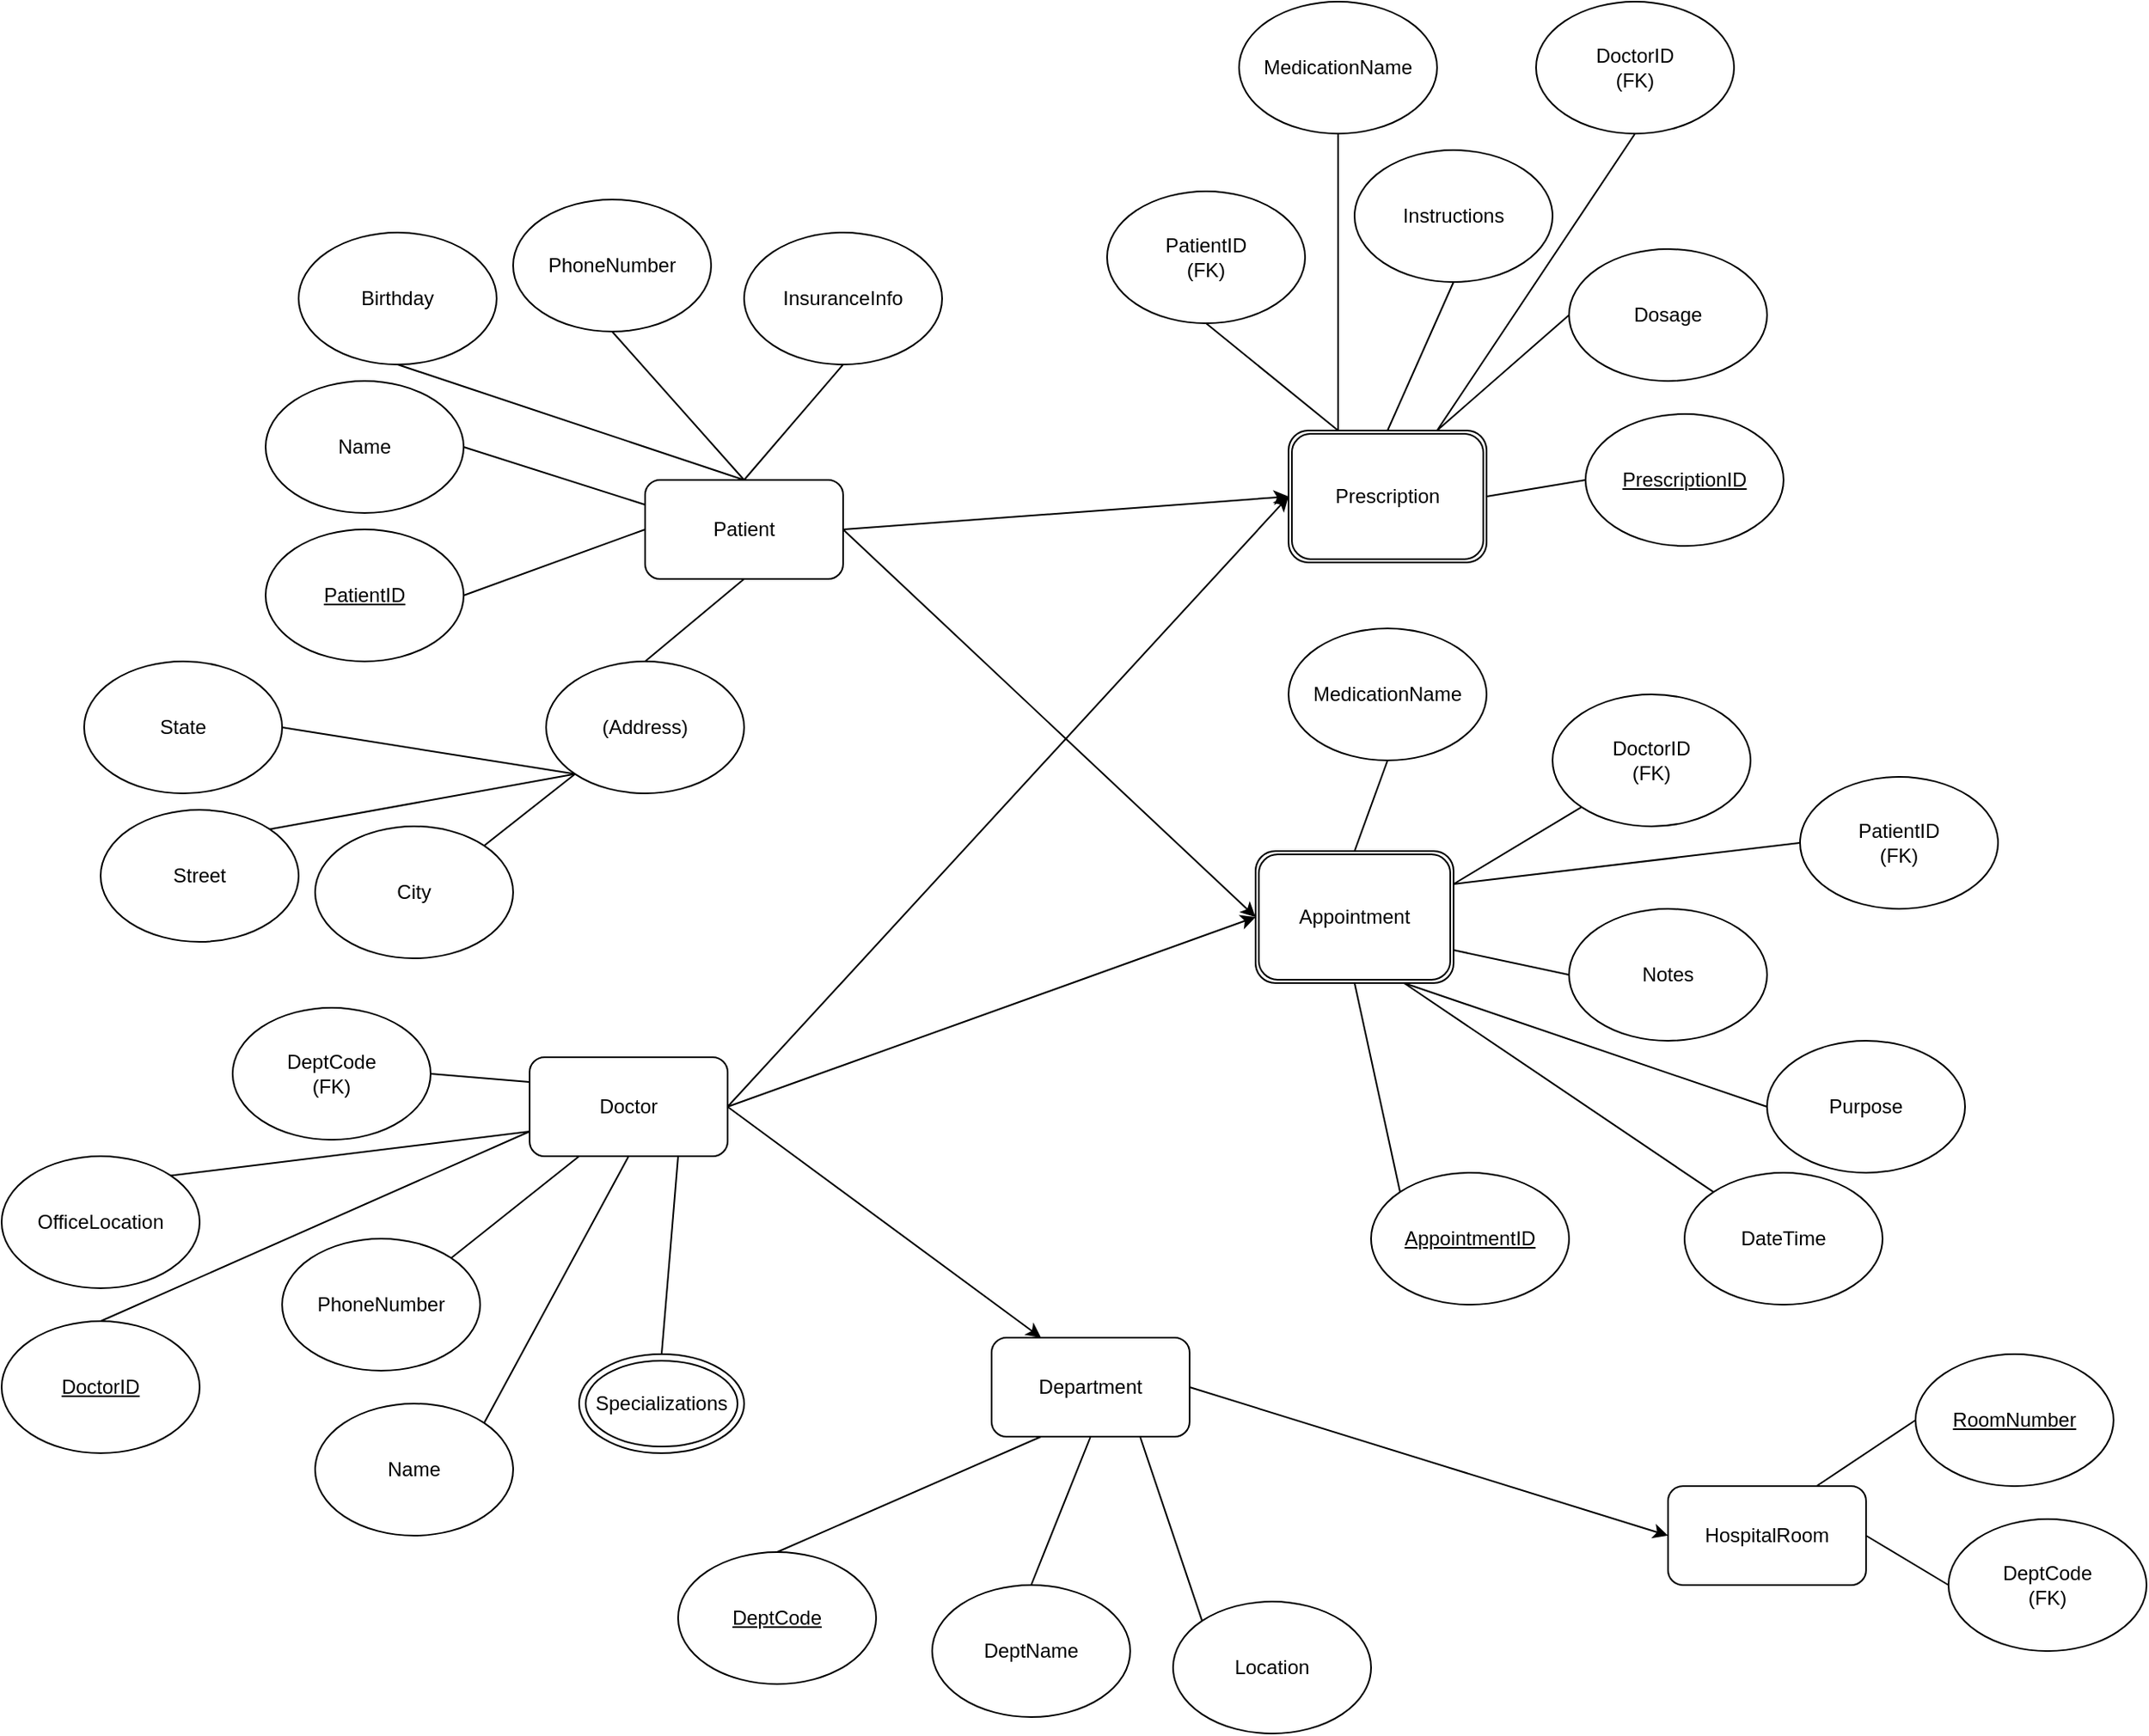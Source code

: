 <mxfile version="28.2.3">
  <diagram name="Страница — 1" id="Uhw0DaPnyfn9U6woaWyq">
    <mxGraphModel dx="3143" dy="2387" grid="1" gridSize="10" guides="1" tooltips="1" connect="1" arrows="1" fold="1" page="1" pageScale="1" pageWidth="827" pageHeight="1169" math="0" shadow="0">
      <root>
        <mxCell id="0" />
        <mxCell id="1" parent="0" />
        <mxCell id="FkMB2Euq93gkCNoVow1o-6" value="" style="endArrow=none;html=1;rounded=0;exitX=0;exitY=0.5;exitDx=0;exitDy=0;entryX=1;entryY=0.5;entryDx=0;entryDy=0;" edge="1" parent="1" source="FkMB2Euq93gkCNoVow1o-14" target="FkMB2Euq93gkCNoVow1o-3">
          <mxGeometry width="50" height="50" relative="1" as="geometry">
            <mxPoint x="270" y="-670" as="sourcePoint" />
            <mxPoint x="440" y="-740" as="targetPoint" />
          </mxGeometry>
        </mxCell>
        <mxCell id="FkMB2Euq93gkCNoVow1o-8" value="" style="group" vertex="1" connectable="0" parent="1">
          <mxGeometry x="10" y="-670" width="120" height="80" as="geometry" />
        </mxCell>
        <mxCell id="FkMB2Euq93gkCNoVow1o-3" value="" style="ellipse;whiteSpace=wrap;html=1;" vertex="1" parent="FkMB2Euq93gkCNoVow1o-8">
          <mxGeometry width="120" height="80" as="geometry" />
        </mxCell>
        <mxCell id="FkMB2Euq93gkCNoVow1o-5" value="&lt;u&gt;PatientID&lt;/u&gt;" style="text;html=1;align=center;verticalAlign=middle;whiteSpace=wrap;rounded=0;" vertex="1" parent="FkMB2Euq93gkCNoVow1o-8">
          <mxGeometry x="30" y="25" width="60" height="30" as="geometry" />
        </mxCell>
        <mxCell id="FkMB2Euq93gkCNoVow1o-12" value="" style="group" vertex="1" connectable="0" parent="1">
          <mxGeometry x="30" y="-850" width="120" height="80" as="geometry" />
        </mxCell>
        <mxCell id="FkMB2Euq93gkCNoVow1o-10" value="" style="ellipse;whiteSpace=wrap;html=1;" vertex="1" parent="FkMB2Euq93gkCNoVow1o-12">
          <mxGeometry width="120" height="80" as="geometry" />
        </mxCell>
        <mxCell id="FkMB2Euq93gkCNoVow1o-11" value="Birthday" style="text;html=1;align=center;verticalAlign=middle;whiteSpace=wrap;rounded=0;" vertex="1" parent="FkMB2Euq93gkCNoVow1o-12">
          <mxGeometry x="30" y="25" width="60" height="30" as="geometry" />
        </mxCell>
        <mxCell id="FkMB2Euq93gkCNoVow1o-13" value="" style="group" vertex="1" connectable="0" parent="1">
          <mxGeometry x="10" y="-760" width="120" height="80" as="geometry" />
        </mxCell>
        <mxCell id="FkMB2Euq93gkCNoVow1o-7" value="" style="ellipse;whiteSpace=wrap;html=1;" vertex="1" parent="FkMB2Euq93gkCNoVow1o-13">
          <mxGeometry width="120" height="80" as="geometry" />
        </mxCell>
        <mxCell id="FkMB2Euq93gkCNoVow1o-9" value="Name" style="text;html=1;align=center;verticalAlign=middle;whiteSpace=wrap;rounded=0;" vertex="1" parent="FkMB2Euq93gkCNoVow1o-13">
          <mxGeometry x="30" y="25" width="60" height="30" as="geometry" />
        </mxCell>
        <mxCell id="FkMB2Euq93gkCNoVow1o-16" value="" style="group" vertex="1" connectable="0" parent="1">
          <mxGeometry x="240" y="-700" width="120" height="60" as="geometry" />
        </mxCell>
        <mxCell id="FkMB2Euq93gkCNoVow1o-14" value="" style="rounded=1;whiteSpace=wrap;html=1;" vertex="1" parent="FkMB2Euq93gkCNoVow1o-16">
          <mxGeometry width="120" height="60" as="geometry" />
        </mxCell>
        <mxCell id="FkMB2Euq93gkCNoVow1o-15" value="Patient" style="text;html=1;align=center;verticalAlign=middle;whiteSpace=wrap;rounded=0;" vertex="1" parent="FkMB2Euq93gkCNoVow1o-16">
          <mxGeometry x="30" y="15" width="60" height="30" as="geometry" />
        </mxCell>
        <mxCell id="FkMB2Euq93gkCNoVow1o-19" value="" style="group" vertex="1" connectable="0" parent="1">
          <mxGeometry x="180" y="-590" width="120" height="80" as="geometry" />
        </mxCell>
        <mxCell id="FkMB2Euq93gkCNoVow1o-17" value="" style="ellipse;whiteSpace=wrap;html=1;" vertex="1" parent="FkMB2Euq93gkCNoVow1o-19">
          <mxGeometry width="120" height="80" as="geometry" />
        </mxCell>
        <mxCell id="FkMB2Euq93gkCNoVow1o-18" value="(Address)" style="text;html=1;align=center;verticalAlign=middle;whiteSpace=wrap;rounded=0;" vertex="1" parent="FkMB2Euq93gkCNoVow1o-19">
          <mxGeometry x="30" y="25" width="60" height="30" as="geometry" />
        </mxCell>
        <mxCell id="FkMB2Euq93gkCNoVow1o-20" value="" style="endArrow=none;html=1;rounded=0;exitX=0.5;exitY=0;exitDx=0;exitDy=0;entryX=0.5;entryY=1;entryDx=0;entryDy=0;" edge="1" parent="1" source="FkMB2Euq93gkCNoVow1o-17" target="FkMB2Euq93gkCNoVow1o-14">
          <mxGeometry width="50" height="50" relative="1" as="geometry">
            <mxPoint x="390" y="-590" as="sourcePoint" />
            <mxPoint x="440" y="-640" as="targetPoint" />
          </mxGeometry>
        </mxCell>
        <mxCell id="FkMB2Euq93gkCNoVow1o-21" value="" style="endArrow=none;html=1;rounded=0;exitX=1;exitY=0.5;exitDx=0;exitDy=0;entryX=0;entryY=0.25;entryDx=0;entryDy=0;" edge="1" parent="1" source="FkMB2Euq93gkCNoVow1o-7" target="FkMB2Euq93gkCNoVow1o-14">
          <mxGeometry width="50" height="50" relative="1" as="geometry">
            <mxPoint x="390" y="-590" as="sourcePoint" />
            <mxPoint x="440" y="-640" as="targetPoint" />
          </mxGeometry>
        </mxCell>
        <mxCell id="FkMB2Euq93gkCNoVow1o-22" value="" style="endArrow=none;html=1;rounded=0;exitX=0.5;exitY=1;exitDx=0;exitDy=0;entryX=0.5;entryY=0;entryDx=0;entryDy=0;" edge="1" parent="1" source="FkMB2Euq93gkCNoVow1o-10" target="FkMB2Euq93gkCNoVow1o-14">
          <mxGeometry width="50" height="50" relative="1" as="geometry">
            <mxPoint x="390" y="-590" as="sourcePoint" />
            <mxPoint x="440" y="-640" as="targetPoint" />
          </mxGeometry>
        </mxCell>
        <mxCell id="FkMB2Euq93gkCNoVow1o-29" value="" style="group" vertex="1" connectable="0" parent="1">
          <mxGeometry x="-100" y="-590" width="120" height="80" as="geometry" />
        </mxCell>
        <mxCell id="FkMB2Euq93gkCNoVow1o-23" value="" style="ellipse;whiteSpace=wrap;html=1;" vertex="1" parent="FkMB2Euq93gkCNoVow1o-29">
          <mxGeometry width="120" height="80" as="geometry" />
        </mxCell>
        <mxCell id="FkMB2Euq93gkCNoVow1o-26" value="State" style="text;html=1;align=center;verticalAlign=middle;whiteSpace=wrap;rounded=0;" vertex="1" parent="FkMB2Euq93gkCNoVow1o-29">
          <mxGeometry x="30" y="25" width="60" height="30" as="geometry" />
        </mxCell>
        <mxCell id="FkMB2Euq93gkCNoVow1o-30" value="" style="group" vertex="1" connectable="0" parent="1">
          <mxGeometry x="-90" y="-500" width="120" height="80" as="geometry" />
        </mxCell>
        <mxCell id="FkMB2Euq93gkCNoVow1o-24" value="" style="ellipse;whiteSpace=wrap;html=1;" vertex="1" parent="FkMB2Euq93gkCNoVow1o-30">
          <mxGeometry width="120" height="80" as="geometry" />
        </mxCell>
        <mxCell id="FkMB2Euq93gkCNoVow1o-27" value="Street" style="text;html=1;align=center;verticalAlign=middle;whiteSpace=wrap;rounded=0;" vertex="1" parent="FkMB2Euq93gkCNoVow1o-30">
          <mxGeometry x="30" y="25" width="60" height="30" as="geometry" />
        </mxCell>
        <mxCell id="FkMB2Euq93gkCNoVow1o-31" value="" style="group" vertex="1" connectable="0" parent="1">
          <mxGeometry x="40" y="-490" width="120" height="80" as="geometry" />
        </mxCell>
        <mxCell id="FkMB2Euq93gkCNoVow1o-25" value="" style="ellipse;whiteSpace=wrap;html=1;" vertex="1" parent="FkMB2Euq93gkCNoVow1o-31">
          <mxGeometry width="120" height="80" as="geometry" />
        </mxCell>
        <mxCell id="FkMB2Euq93gkCNoVow1o-28" value="City" style="text;html=1;align=center;verticalAlign=middle;whiteSpace=wrap;rounded=0;" vertex="1" parent="FkMB2Euq93gkCNoVow1o-31">
          <mxGeometry x="30" y="25" width="60" height="30" as="geometry" />
        </mxCell>
        <mxCell id="FkMB2Euq93gkCNoVow1o-34" value="" style="endArrow=none;html=1;rounded=0;exitX=1;exitY=0.5;exitDx=0;exitDy=0;entryX=0;entryY=1;entryDx=0;entryDy=0;" edge="1" parent="1" source="FkMB2Euq93gkCNoVow1o-23" target="FkMB2Euq93gkCNoVow1o-17">
          <mxGeometry width="50" height="50" relative="1" as="geometry">
            <mxPoint x="390" y="-590" as="sourcePoint" />
            <mxPoint x="440" y="-640" as="targetPoint" />
          </mxGeometry>
        </mxCell>
        <mxCell id="FkMB2Euq93gkCNoVow1o-35" value="" style="endArrow=none;html=1;rounded=0;exitX=1;exitY=0;exitDx=0;exitDy=0;entryX=0;entryY=1;entryDx=0;entryDy=0;" edge="1" parent="1" source="FkMB2Euq93gkCNoVow1o-24" target="FkMB2Euq93gkCNoVow1o-17">
          <mxGeometry width="50" height="50" relative="1" as="geometry">
            <mxPoint x="390" y="-590" as="sourcePoint" />
            <mxPoint x="440" y="-640" as="targetPoint" />
          </mxGeometry>
        </mxCell>
        <mxCell id="FkMB2Euq93gkCNoVow1o-36" value="" style="endArrow=none;html=1;rounded=0;exitX=1;exitY=0;exitDx=0;exitDy=0;entryX=0;entryY=1;entryDx=0;entryDy=0;" edge="1" parent="1" source="FkMB2Euq93gkCNoVow1o-25" target="FkMB2Euq93gkCNoVow1o-17">
          <mxGeometry width="50" height="50" relative="1" as="geometry">
            <mxPoint x="390" y="-590" as="sourcePoint" />
            <mxPoint x="440" y="-640" as="targetPoint" />
          </mxGeometry>
        </mxCell>
        <mxCell id="FkMB2Euq93gkCNoVow1o-39" value="" style="group" vertex="1" connectable="0" parent="1">
          <mxGeometry x="160" y="-870" width="120" height="80" as="geometry" />
        </mxCell>
        <mxCell id="FkMB2Euq93gkCNoVow1o-37" value="" style="ellipse;whiteSpace=wrap;html=1;" vertex="1" parent="FkMB2Euq93gkCNoVow1o-39">
          <mxGeometry width="120" height="80" as="geometry" />
        </mxCell>
        <mxCell id="FkMB2Euq93gkCNoVow1o-38" value="PhoneNumber" style="text;html=1;align=center;verticalAlign=middle;whiteSpace=wrap;rounded=0;" vertex="1" parent="FkMB2Euq93gkCNoVow1o-39">
          <mxGeometry x="30" y="25" width="60" height="30" as="geometry" />
        </mxCell>
        <mxCell id="FkMB2Euq93gkCNoVow1o-40" value="" style="endArrow=none;html=1;rounded=0;exitX=0.5;exitY=1;exitDx=0;exitDy=0;entryX=0.5;entryY=0;entryDx=0;entryDy=0;" edge="1" parent="1" source="FkMB2Euq93gkCNoVow1o-37" target="FkMB2Euq93gkCNoVow1o-14">
          <mxGeometry width="50" height="50" relative="1" as="geometry">
            <mxPoint x="390" y="-790" as="sourcePoint" />
            <mxPoint x="440" y="-840" as="targetPoint" />
          </mxGeometry>
        </mxCell>
        <mxCell id="FkMB2Euq93gkCNoVow1o-41" value="" style="ellipse;whiteSpace=wrap;html=1;" vertex="1" parent="1">
          <mxGeometry x="300" y="-850" width="120" height="80" as="geometry" />
        </mxCell>
        <mxCell id="FkMB2Euq93gkCNoVow1o-42" value="InsuranceInfo" style="text;html=1;align=center;verticalAlign=middle;whiteSpace=wrap;rounded=0;" vertex="1" parent="1">
          <mxGeometry x="330" y="-825" width="60" height="30" as="geometry" />
        </mxCell>
        <mxCell id="FkMB2Euq93gkCNoVow1o-43" value="" style="endArrow=none;html=1;rounded=0;exitX=0.5;exitY=1;exitDx=0;exitDy=0;entryX=0.5;entryY=0;entryDx=0;entryDy=0;" edge="1" parent="1" source="FkMB2Euq93gkCNoVow1o-41" target="FkMB2Euq93gkCNoVow1o-14">
          <mxGeometry width="50" height="50" relative="1" as="geometry">
            <mxPoint x="390" y="-690" as="sourcePoint" />
            <mxPoint x="440" y="-740" as="targetPoint" />
          </mxGeometry>
        </mxCell>
        <mxCell id="FkMB2Euq93gkCNoVow1o-45" value="" style="group;direction=west;flipV=1;flipH=0;" vertex="1" connectable="0" parent="1">
          <mxGeometry x="810" y="-740" width="120" height="80" as="geometry" />
        </mxCell>
        <mxCell id="FkMB2Euq93gkCNoVow1o-46" value="" style="ellipse;whiteSpace=wrap;html=1;direction=east;" vertex="1" parent="FkMB2Euq93gkCNoVow1o-45">
          <mxGeometry width="120" height="80" as="geometry" />
        </mxCell>
        <mxCell id="FkMB2Euq93gkCNoVow1o-47" value="&lt;u&gt;PrescriptionID&lt;/u&gt;" style="text;html=1;align=center;verticalAlign=middle;whiteSpace=wrap;rounded=0;direction=west;" vertex="1" parent="FkMB2Euq93gkCNoVow1o-45">
          <mxGeometry x="30" y="25" width="60" height="30" as="geometry" />
        </mxCell>
        <mxCell id="FkMB2Euq93gkCNoVow1o-48" value="" style="group;direction=west;flipV=1;flipH=0;" vertex="1" connectable="0" parent="1">
          <mxGeometry x="800" y="-840" width="120" height="80" as="geometry" />
        </mxCell>
        <mxCell id="FkMB2Euq93gkCNoVow1o-49" value="" style="ellipse;whiteSpace=wrap;html=1;direction=east;" vertex="1" parent="FkMB2Euq93gkCNoVow1o-48">
          <mxGeometry width="120" height="80" as="geometry" />
        </mxCell>
        <mxCell id="FkMB2Euq93gkCNoVow1o-50" value="Dosage" style="text;html=1;align=center;verticalAlign=middle;whiteSpace=wrap;rounded=0;direction=west;" vertex="1" parent="FkMB2Euq93gkCNoVow1o-48">
          <mxGeometry x="30" y="25" width="60" height="30" as="geometry" />
        </mxCell>
        <mxCell id="FkMB2Euq93gkCNoVow1o-51" value="" style="group;direction=west;flipV=1;flipH=0;" vertex="1" connectable="0" parent="1">
          <mxGeometry x="600" y="-990" width="120" height="80" as="geometry" />
        </mxCell>
        <mxCell id="FkMB2Euq93gkCNoVow1o-52" value="" style="ellipse;whiteSpace=wrap;html=1;direction=east;" vertex="1" parent="FkMB2Euq93gkCNoVow1o-51">
          <mxGeometry width="120" height="80" as="geometry" />
        </mxCell>
        <mxCell id="FkMB2Euq93gkCNoVow1o-53" value="MedicationName" style="text;html=1;align=center;verticalAlign=middle;whiteSpace=wrap;rounded=0;direction=west;" vertex="1" parent="FkMB2Euq93gkCNoVow1o-51">
          <mxGeometry x="30" y="25" width="60" height="30" as="geometry" />
        </mxCell>
        <mxCell id="FkMB2Euq93gkCNoVow1o-75" value="" style="group;direction=west;flipV=1;flipH=0;" vertex="1" connectable="0" parent="1">
          <mxGeometry x="670" y="-900" width="120" height="80" as="geometry" />
        </mxCell>
        <mxCell id="FkMB2Euq93gkCNoVow1o-76" value="" style="ellipse;whiteSpace=wrap;html=1;direction=east;" vertex="1" parent="FkMB2Euq93gkCNoVow1o-75">
          <mxGeometry width="120" height="80" as="geometry" />
        </mxCell>
        <mxCell id="FkMB2Euq93gkCNoVow1o-77" value="Instructions" style="text;html=1;align=center;verticalAlign=middle;whiteSpace=wrap;rounded=0;direction=west;" vertex="1" parent="FkMB2Euq93gkCNoVow1o-75">
          <mxGeometry x="30" y="25" width="60" height="30" as="geometry" />
        </mxCell>
        <mxCell id="FkMB2Euq93gkCNoVow1o-84" value="" style="group" vertex="1" connectable="0" parent="1">
          <mxGeometry x="780" y="-990" width="120" height="80" as="geometry" />
        </mxCell>
        <mxCell id="FkMB2Euq93gkCNoVow1o-82" value="" style="ellipse;whiteSpace=wrap;html=1;" vertex="1" parent="FkMB2Euq93gkCNoVow1o-84">
          <mxGeometry width="120" height="80" as="geometry" />
        </mxCell>
        <mxCell id="FkMB2Euq93gkCNoVow1o-83" value="DoctorID (FK&lt;span style=&quot;background-color: transparent; color: light-dark(rgb(0, 0, 0), rgb(255, 255, 255));&quot;&gt;)&lt;/span&gt;" style="text;html=1;align=center;verticalAlign=middle;whiteSpace=wrap;rounded=0;" vertex="1" parent="FkMB2Euq93gkCNoVow1o-84">
          <mxGeometry x="30" y="25" width="60" height="30" as="geometry" />
        </mxCell>
        <mxCell id="FkMB2Euq93gkCNoVow1o-86" value="" style="group" vertex="1" connectable="0" parent="1">
          <mxGeometry x="520" y="-875" width="120" height="80" as="geometry" />
        </mxCell>
        <mxCell id="FkMB2Euq93gkCNoVow1o-79" value="" style="ellipse;whiteSpace=wrap;html=1;direction=east;flipV=1;flipH=0;" vertex="1" parent="FkMB2Euq93gkCNoVow1o-86">
          <mxGeometry width="120" height="80" as="geometry" />
        </mxCell>
        <mxCell id="FkMB2Euq93gkCNoVow1o-80" value="PatientID (FK)" style="text;html=1;align=center;verticalAlign=middle;whiteSpace=wrap;rounded=0;direction=west;flipV=1;flipH=0;" vertex="1" parent="FkMB2Euq93gkCNoVow1o-86">
          <mxGeometry x="30" y="25" width="60" height="30" as="geometry" />
        </mxCell>
        <mxCell id="FkMB2Euq93gkCNoVow1o-88" value="" style="endArrow=classic;html=1;rounded=0;exitX=1;exitY=0.5;exitDx=0;exitDy=0;entryX=0;entryY=0.5;entryDx=0;entryDy=0;" edge="1" parent="1" source="FkMB2Euq93gkCNoVow1o-14" target="FkMB2Euq93gkCNoVow1o-176">
          <mxGeometry width="50" height="50" relative="1" as="geometry">
            <mxPoint x="370" y="-430" as="sourcePoint" />
            <mxPoint x="630" y="-700" as="targetPoint" />
          </mxGeometry>
        </mxCell>
        <mxCell id="FkMB2Euq93gkCNoVow1o-91" value="" style="endArrow=none;html=1;rounded=0;entryX=0.25;entryY=0;entryDx=0;entryDy=0;exitX=0.5;exitY=1;exitDx=0;exitDy=0;" edge="1" parent="1" source="FkMB2Euq93gkCNoVow1o-79" target="FkMB2Euq93gkCNoVow1o-176">
          <mxGeometry width="50" height="50" relative="1" as="geometry">
            <mxPoint x="370" y="-690" as="sourcePoint" />
            <mxPoint x="630" y="-730" as="targetPoint" />
          </mxGeometry>
        </mxCell>
        <mxCell id="FkMB2Euq93gkCNoVow1o-92" value="" style="endArrow=none;html=1;rounded=0;entryX=0.5;entryY=1;entryDx=0;entryDy=0;exitX=0.5;exitY=0;exitDx=0;exitDy=0;" edge="1" parent="1" source="FkMB2Euq93gkCNoVow1o-176" target="FkMB2Euq93gkCNoVow1o-76">
          <mxGeometry width="50" height="50" relative="1" as="geometry">
            <mxPoint x="690" y="-730" as="sourcePoint" />
            <mxPoint x="420" y="-740" as="targetPoint" />
          </mxGeometry>
        </mxCell>
        <mxCell id="FkMB2Euq93gkCNoVow1o-93" value="" style="endArrow=none;html=1;rounded=0;entryX=0.5;entryY=1;entryDx=0;entryDy=0;exitX=0.25;exitY=0;exitDx=0;exitDy=0;" edge="1" parent="1" source="FkMB2Euq93gkCNoVow1o-176" target="FkMB2Euq93gkCNoVow1o-52">
          <mxGeometry width="50" height="50" relative="1" as="geometry">
            <mxPoint x="660" y="-730" as="sourcePoint" />
            <mxPoint x="420" y="-740" as="targetPoint" />
          </mxGeometry>
        </mxCell>
        <mxCell id="FkMB2Euq93gkCNoVow1o-94" value="" style="endArrow=none;html=1;rounded=0;entryX=0.5;entryY=1;entryDx=0;entryDy=0;exitX=0.75;exitY=0;exitDx=0;exitDy=0;" edge="1" parent="1" source="FkMB2Euq93gkCNoVow1o-176" target="FkMB2Euq93gkCNoVow1o-82">
          <mxGeometry width="50" height="50" relative="1" as="geometry">
            <mxPoint x="720" y="-730" as="sourcePoint" />
            <mxPoint x="420" y="-740" as="targetPoint" />
          </mxGeometry>
        </mxCell>
        <mxCell id="FkMB2Euq93gkCNoVow1o-95" value="" style="endArrow=none;html=1;rounded=0;entryX=0;entryY=0.5;entryDx=0;entryDy=0;exitX=0.75;exitY=0;exitDx=0;exitDy=0;" edge="1" parent="1" source="FkMB2Euq93gkCNoVow1o-176" target="FkMB2Euq93gkCNoVow1o-49">
          <mxGeometry width="50" height="50" relative="1" as="geometry">
            <mxPoint x="720" y="-730" as="sourcePoint" />
            <mxPoint x="420" y="-740" as="targetPoint" />
          </mxGeometry>
        </mxCell>
        <mxCell id="FkMB2Euq93gkCNoVow1o-96" value="" style="endArrow=none;html=1;rounded=0;entryX=0;entryY=0.5;entryDx=0;entryDy=0;exitX=1;exitY=0.5;exitDx=0;exitDy=0;" edge="1" parent="1" source="FkMB2Euq93gkCNoVow1o-176" target="FkMB2Euq93gkCNoVow1o-46">
          <mxGeometry width="50" height="50" relative="1" as="geometry">
            <mxPoint x="750" y="-700" as="sourcePoint" />
            <mxPoint x="420" y="-740" as="targetPoint" />
          </mxGeometry>
        </mxCell>
        <mxCell id="FkMB2Euq93gkCNoVow1o-136" value="" style="group" vertex="1" connectable="0" parent="1">
          <mxGeometry x="-150" y="-190" width="120" height="80" as="geometry" />
        </mxCell>
        <mxCell id="FkMB2Euq93gkCNoVow1o-137" value="" style="ellipse;whiteSpace=wrap;html=1;" vertex="1" parent="FkMB2Euq93gkCNoVow1o-136">
          <mxGeometry width="120" height="80" as="geometry" />
        </mxCell>
        <mxCell id="FkMB2Euq93gkCNoVow1o-138" value="&lt;u&gt;DoctorID&lt;/u&gt;" style="text;html=1;align=center;verticalAlign=middle;whiteSpace=wrap;rounded=0;" vertex="1" parent="FkMB2Euq93gkCNoVow1o-136">
          <mxGeometry x="30" y="25" width="60" height="30" as="geometry" />
        </mxCell>
        <mxCell id="FkMB2Euq93gkCNoVow1o-139" value="" style="group" vertex="1" connectable="0" parent="1">
          <mxGeometry x="20" y="-240" width="120" height="80" as="geometry" />
        </mxCell>
        <mxCell id="FkMB2Euq93gkCNoVow1o-140" value="" style="ellipse;whiteSpace=wrap;html=1;" vertex="1" parent="FkMB2Euq93gkCNoVow1o-139">
          <mxGeometry width="120" height="80" as="geometry" />
        </mxCell>
        <mxCell id="FkMB2Euq93gkCNoVow1o-141" value="PhoneNumber" style="text;html=1;align=center;verticalAlign=middle;whiteSpace=wrap;rounded=0;" vertex="1" parent="FkMB2Euq93gkCNoVow1o-139">
          <mxGeometry x="30" y="25" width="60" height="30" as="geometry" />
        </mxCell>
        <mxCell id="FkMB2Euq93gkCNoVow1o-142" value="" style="group" vertex="1" connectable="0" parent="1">
          <mxGeometry x="40" y="-140" width="120" height="80" as="geometry" />
        </mxCell>
        <mxCell id="FkMB2Euq93gkCNoVow1o-143" value="" style="ellipse;whiteSpace=wrap;html=1;" vertex="1" parent="FkMB2Euq93gkCNoVow1o-142">
          <mxGeometry width="120" height="80" as="geometry" />
        </mxCell>
        <mxCell id="FkMB2Euq93gkCNoVow1o-144" value="Name" style="text;html=1;align=center;verticalAlign=middle;whiteSpace=wrap;rounded=0;" vertex="1" parent="FkMB2Euq93gkCNoVow1o-142">
          <mxGeometry x="30" y="25" width="60" height="30" as="geometry" />
        </mxCell>
        <mxCell id="FkMB2Euq93gkCNoVow1o-145" value="" style="group" vertex="1" connectable="0" parent="1">
          <mxGeometry x="170" y="-350" width="120" height="60" as="geometry" />
        </mxCell>
        <mxCell id="FkMB2Euq93gkCNoVow1o-146" value="" style="rounded=1;whiteSpace=wrap;html=1;" vertex="1" parent="FkMB2Euq93gkCNoVow1o-145">
          <mxGeometry width="120" height="60" as="geometry" />
        </mxCell>
        <mxCell id="FkMB2Euq93gkCNoVow1o-147" value="Doctor" style="text;html=1;align=center;verticalAlign=middle;whiteSpace=wrap;rounded=0;" vertex="1" parent="FkMB2Euq93gkCNoVow1o-145">
          <mxGeometry x="30" y="15" width="60" height="30" as="geometry" />
        </mxCell>
        <mxCell id="FkMB2Euq93gkCNoVow1o-166" value="" style="group" vertex="1" connectable="0" parent="1">
          <mxGeometry x="-150" y="-290" width="120" height="80" as="geometry" />
        </mxCell>
        <mxCell id="FkMB2Euq93gkCNoVow1o-167" value="" style="ellipse;whiteSpace=wrap;html=1;" vertex="1" parent="FkMB2Euq93gkCNoVow1o-166">
          <mxGeometry width="120" height="80" as="geometry" />
        </mxCell>
        <mxCell id="FkMB2Euq93gkCNoVow1o-168" value="OfficeLocation" style="text;html=1;align=center;verticalAlign=middle;whiteSpace=wrap;rounded=0;" vertex="1" parent="FkMB2Euq93gkCNoVow1o-166">
          <mxGeometry x="30" y="25" width="60" height="30" as="geometry" />
        </mxCell>
        <mxCell id="FkMB2Euq93gkCNoVow1o-182" value="" style="group" vertex="1" connectable="0" parent="1">
          <mxGeometry x="200" y="-170" width="100" height="60" as="geometry" />
        </mxCell>
        <mxCell id="FkMB2Euq93gkCNoVow1o-180" value="" style="ellipse;shape=doubleEllipse;whiteSpace=wrap;html=1;" vertex="1" parent="FkMB2Euq93gkCNoVow1o-182">
          <mxGeometry width="100" height="60" as="geometry" />
        </mxCell>
        <mxCell id="FkMB2Euq93gkCNoVow1o-181" value="Specializations" style="text;html=1;align=center;verticalAlign=middle;whiteSpace=wrap;rounded=0;" vertex="1" parent="FkMB2Euq93gkCNoVow1o-182">
          <mxGeometry x="20" y="15" width="60" height="30" as="geometry" />
        </mxCell>
        <mxCell id="FkMB2Euq93gkCNoVow1o-183" value="" style="group" vertex="1" connectable="0" parent="1">
          <mxGeometry x="-10" y="-380" width="120" height="80" as="geometry" />
        </mxCell>
        <mxCell id="FkMB2Euq93gkCNoVow1o-170" value="" style="ellipse;whiteSpace=wrap;html=1;" vertex="1" parent="FkMB2Euq93gkCNoVow1o-183">
          <mxGeometry width="120" height="80" as="geometry" />
        </mxCell>
        <mxCell id="FkMB2Euq93gkCNoVow1o-179" value="DeptCode (FK)" style="text;html=1;align=center;verticalAlign=middle;whiteSpace=wrap;rounded=0;" vertex="1" parent="FkMB2Euq93gkCNoVow1o-183">
          <mxGeometry x="30" y="25" width="60" height="30" as="geometry" />
        </mxCell>
        <mxCell id="FkMB2Euq93gkCNoVow1o-185" value="" style="endArrow=none;html=1;rounded=0;exitX=0.75;exitY=1;exitDx=0;exitDy=0;entryX=0.5;entryY=0;entryDx=0;entryDy=0;" edge="1" parent="1" source="FkMB2Euq93gkCNoVow1o-146" target="FkMB2Euq93gkCNoVow1o-180">
          <mxGeometry width="50" height="50" relative="1" as="geometry">
            <mxPoint x="510" y="-320" as="sourcePoint" />
            <mxPoint x="560" y="-370" as="targetPoint" />
          </mxGeometry>
        </mxCell>
        <mxCell id="FkMB2Euq93gkCNoVow1o-186" value="" style="endArrow=none;html=1;rounded=0;exitX=0.5;exitY=1;exitDx=0;exitDy=0;entryX=1;entryY=0;entryDx=0;entryDy=0;" edge="1" parent="1" source="FkMB2Euq93gkCNoVow1o-146" target="FkMB2Euq93gkCNoVow1o-143">
          <mxGeometry width="50" height="50" relative="1" as="geometry">
            <mxPoint x="510" y="-320" as="sourcePoint" />
            <mxPoint x="560" y="-370" as="targetPoint" />
          </mxGeometry>
        </mxCell>
        <mxCell id="FkMB2Euq93gkCNoVow1o-187" value="" style="endArrow=none;html=1;rounded=0;exitX=0.25;exitY=1;exitDx=0;exitDy=0;entryX=1;entryY=0;entryDx=0;entryDy=0;" edge="1" parent="1" source="FkMB2Euq93gkCNoVow1o-146" target="FkMB2Euq93gkCNoVow1o-140">
          <mxGeometry width="50" height="50" relative="1" as="geometry">
            <mxPoint x="510" y="-320" as="sourcePoint" />
            <mxPoint x="560" y="-370" as="targetPoint" />
          </mxGeometry>
        </mxCell>
        <mxCell id="FkMB2Euq93gkCNoVow1o-188" value="" style="endArrow=none;html=1;rounded=0;exitX=1;exitY=0.5;exitDx=0;exitDy=0;entryX=0;entryY=0.25;entryDx=0;entryDy=0;" edge="1" parent="1" source="FkMB2Euq93gkCNoVow1o-170" target="FkMB2Euq93gkCNoVow1o-146">
          <mxGeometry width="50" height="50" relative="1" as="geometry">
            <mxPoint x="510" y="-320" as="sourcePoint" />
            <mxPoint x="560" y="-370" as="targetPoint" />
          </mxGeometry>
        </mxCell>
        <mxCell id="FkMB2Euq93gkCNoVow1o-189" value="" style="endArrow=none;html=1;rounded=0;exitX=1;exitY=0;exitDx=0;exitDy=0;entryX=0;entryY=0.75;entryDx=0;entryDy=0;" edge="1" parent="1" source="FkMB2Euq93gkCNoVow1o-167" target="FkMB2Euq93gkCNoVow1o-146">
          <mxGeometry width="50" height="50" relative="1" as="geometry">
            <mxPoint x="510" y="-320" as="sourcePoint" />
            <mxPoint x="560" y="-370" as="targetPoint" />
          </mxGeometry>
        </mxCell>
        <mxCell id="FkMB2Euq93gkCNoVow1o-190" value="" style="endArrow=none;html=1;rounded=0;exitX=0.5;exitY=0;exitDx=0;exitDy=0;entryX=0;entryY=0.75;entryDx=0;entryDy=0;" edge="1" parent="1" source="FkMB2Euq93gkCNoVow1o-137" target="FkMB2Euq93gkCNoVow1o-146">
          <mxGeometry width="50" height="50" relative="1" as="geometry">
            <mxPoint x="510" y="-320" as="sourcePoint" />
            <mxPoint x="560" y="-370" as="targetPoint" />
          </mxGeometry>
        </mxCell>
        <mxCell id="FkMB2Euq93gkCNoVow1o-193" value="" style="group;direction=west;flipV=1;flipH=0;" vertex="1" connectable="0" parent="1">
          <mxGeometry x="680" y="-280" width="120" height="80" as="geometry" />
        </mxCell>
        <mxCell id="FkMB2Euq93gkCNoVow1o-194" value="" style="ellipse;whiteSpace=wrap;html=1;direction=east;" vertex="1" parent="FkMB2Euq93gkCNoVow1o-193">
          <mxGeometry width="120" height="80" as="geometry" />
        </mxCell>
        <mxCell id="FkMB2Euq93gkCNoVow1o-195" value="&lt;u&gt;AppointmentID&lt;/u&gt;" style="text;html=1;align=center;verticalAlign=middle;whiteSpace=wrap;rounded=0;direction=west;" vertex="1" parent="FkMB2Euq93gkCNoVow1o-193">
          <mxGeometry x="30" y="25" width="60" height="30" as="geometry" />
        </mxCell>
        <mxCell id="FkMB2Euq93gkCNoVow1o-196" value="" style="group;direction=west;flipV=1;flipH=0;" vertex="1" connectable="0" parent="1">
          <mxGeometry x="870" y="-280" width="120" height="80" as="geometry" />
        </mxCell>
        <mxCell id="FkMB2Euq93gkCNoVow1o-197" value="" style="ellipse;whiteSpace=wrap;html=1;direction=east;" vertex="1" parent="FkMB2Euq93gkCNoVow1o-196">
          <mxGeometry width="120" height="80" as="geometry" />
        </mxCell>
        <mxCell id="FkMB2Euq93gkCNoVow1o-198" value="DateTime" style="text;html=1;align=center;verticalAlign=middle;whiteSpace=wrap;rounded=0;direction=west;" vertex="1" parent="FkMB2Euq93gkCNoVow1o-196">
          <mxGeometry x="30" y="25" width="60" height="30" as="geometry" />
        </mxCell>
        <mxCell id="FkMB2Euq93gkCNoVow1o-199" value="" style="group;direction=west;flipV=1;flipH=0;" vertex="1" connectable="0" parent="1">
          <mxGeometry x="630" y="-610" width="120" height="80" as="geometry" />
        </mxCell>
        <mxCell id="FkMB2Euq93gkCNoVow1o-200" value="" style="ellipse;whiteSpace=wrap;html=1;direction=east;" vertex="1" parent="FkMB2Euq93gkCNoVow1o-199">
          <mxGeometry width="120" height="80" as="geometry" />
        </mxCell>
        <mxCell id="FkMB2Euq93gkCNoVow1o-201" value="MedicationName" style="text;html=1;align=center;verticalAlign=middle;whiteSpace=wrap;rounded=0;direction=west;" vertex="1" parent="FkMB2Euq93gkCNoVow1o-199">
          <mxGeometry x="30" y="25" width="60" height="30" as="geometry" />
        </mxCell>
        <mxCell id="FkMB2Euq93gkCNoVow1o-202" value="" style="group;direction=west;flipV=1;flipH=0;" vertex="1" connectable="0" parent="1">
          <mxGeometry x="920" y="-360" width="120" height="80" as="geometry" />
        </mxCell>
        <mxCell id="FkMB2Euq93gkCNoVow1o-203" value="" style="ellipse;whiteSpace=wrap;html=1;direction=east;" vertex="1" parent="FkMB2Euq93gkCNoVow1o-202">
          <mxGeometry width="120" height="80" as="geometry" />
        </mxCell>
        <mxCell id="FkMB2Euq93gkCNoVow1o-204" value="Purpose" style="text;html=1;align=center;verticalAlign=middle;whiteSpace=wrap;rounded=0;direction=west;" vertex="1" parent="FkMB2Euq93gkCNoVow1o-202">
          <mxGeometry x="30" y="25" width="60" height="30" as="geometry" />
        </mxCell>
        <mxCell id="FkMB2Euq93gkCNoVow1o-205" value="" style="group" vertex="1" connectable="0" parent="1">
          <mxGeometry x="790" y="-570" width="120" height="80" as="geometry" />
        </mxCell>
        <mxCell id="FkMB2Euq93gkCNoVow1o-206" value="" style="ellipse;whiteSpace=wrap;html=1;" vertex="1" parent="FkMB2Euq93gkCNoVow1o-205">
          <mxGeometry width="120" height="80" as="geometry" />
        </mxCell>
        <mxCell id="FkMB2Euq93gkCNoVow1o-207" value="DoctorID (FK&lt;span style=&quot;background-color: transparent; color: light-dark(rgb(0, 0, 0), rgb(255, 255, 255));&quot;&gt;)&lt;/span&gt;" style="text;html=1;align=center;verticalAlign=middle;whiteSpace=wrap;rounded=0;" vertex="1" parent="FkMB2Euq93gkCNoVow1o-205">
          <mxGeometry x="30" y="25" width="60" height="30" as="geometry" />
        </mxCell>
        <mxCell id="FkMB2Euq93gkCNoVow1o-208" value="" style="group" vertex="1" connectable="0" parent="1">
          <mxGeometry x="940" y="-520" width="120" height="80" as="geometry" />
        </mxCell>
        <mxCell id="FkMB2Euq93gkCNoVow1o-209" value="" style="ellipse;whiteSpace=wrap;html=1;direction=east;flipV=1;flipH=0;" vertex="1" parent="FkMB2Euq93gkCNoVow1o-208">
          <mxGeometry width="120" height="80" as="geometry" />
        </mxCell>
        <mxCell id="FkMB2Euq93gkCNoVow1o-210" value="PatientID (FK)" style="text;html=1;align=center;verticalAlign=middle;whiteSpace=wrap;rounded=0;direction=west;flipV=1;flipH=0;" vertex="1" parent="FkMB2Euq93gkCNoVow1o-208">
          <mxGeometry x="30" y="25" width="60" height="30" as="geometry" />
        </mxCell>
        <mxCell id="FkMB2Euq93gkCNoVow1o-222" value="" style="group" vertex="1" connectable="0" parent="1">
          <mxGeometry x="630" y="-730" width="120" height="80" as="geometry" />
        </mxCell>
        <mxCell id="FkMB2Euq93gkCNoVow1o-176" value="" style="shape=ext;double=1;rounded=1;whiteSpace=wrap;html=1;" vertex="1" parent="FkMB2Euq93gkCNoVow1o-222">
          <mxGeometry width="120" height="80" as="geometry" />
        </mxCell>
        <mxCell id="FkMB2Euq93gkCNoVow1o-177" value="Prescription" style="text;html=1;align=center;verticalAlign=middle;whiteSpace=wrap;rounded=0;" vertex="1" parent="FkMB2Euq93gkCNoVow1o-222">
          <mxGeometry x="30" y="25" width="60" height="30" as="geometry" />
        </mxCell>
        <mxCell id="FkMB2Euq93gkCNoVow1o-223" value="" style="group" vertex="1" connectable="0" parent="1">
          <mxGeometry x="610" y="-475" width="120" height="80" as="geometry" />
        </mxCell>
        <mxCell id="FkMB2Euq93gkCNoVow1o-217" value="" style="shape=ext;double=1;rounded=1;whiteSpace=wrap;html=1;" vertex="1" parent="FkMB2Euq93gkCNoVow1o-223">
          <mxGeometry width="120" height="80" as="geometry" />
        </mxCell>
        <mxCell id="FkMB2Euq93gkCNoVow1o-218" value="Appointment" style="text;html=1;align=center;verticalAlign=middle;whiteSpace=wrap;rounded=0;" vertex="1" parent="FkMB2Euq93gkCNoVow1o-223">
          <mxGeometry x="30" y="25" width="60" height="30" as="geometry" />
        </mxCell>
        <mxCell id="FkMB2Euq93gkCNoVow1o-227" value="" style="group" vertex="1" connectable="0" parent="1">
          <mxGeometry x="800" y="-440" width="120" height="80" as="geometry" />
        </mxCell>
        <mxCell id="FkMB2Euq93gkCNoVow1o-225" value="" style="ellipse;whiteSpace=wrap;html=1;" vertex="1" parent="FkMB2Euq93gkCNoVow1o-227">
          <mxGeometry width="120" height="80" as="geometry" />
        </mxCell>
        <mxCell id="FkMB2Euq93gkCNoVow1o-226" value="Notes" style="text;html=1;align=center;verticalAlign=middle;whiteSpace=wrap;rounded=0;" vertex="1" parent="FkMB2Euq93gkCNoVow1o-227">
          <mxGeometry x="30" y="25" width="60" height="30" as="geometry" />
        </mxCell>
        <mxCell id="FkMB2Euq93gkCNoVow1o-228" value="" style="endArrow=none;html=1;rounded=0;exitX=0.5;exitY=1;exitDx=0;exitDy=0;entryX=0;entryY=0;entryDx=0;entryDy=0;" edge="1" parent="1" source="FkMB2Euq93gkCNoVow1o-217" target="FkMB2Euq93gkCNoVow1o-194">
          <mxGeometry width="50" height="50" relative="1" as="geometry">
            <mxPoint x="600" y="-390" as="sourcePoint" />
            <mxPoint x="650" y="-440" as="targetPoint" />
          </mxGeometry>
        </mxCell>
        <mxCell id="FkMB2Euq93gkCNoVow1o-229" value="" style="endArrow=none;html=1;rounded=0;exitX=0.75;exitY=1;exitDx=0;exitDy=0;entryX=0;entryY=0;entryDx=0;entryDy=0;" edge="1" parent="1" source="FkMB2Euq93gkCNoVow1o-217" target="FkMB2Euq93gkCNoVow1o-197">
          <mxGeometry width="50" height="50" relative="1" as="geometry">
            <mxPoint x="600" y="-390" as="sourcePoint" />
            <mxPoint x="650" y="-440" as="targetPoint" />
          </mxGeometry>
        </mxCell>
        <mxCell id="FkMB2Euq93gkCNoVow1o-230" value="" style="endArrow=none;html=1;rounded=0;exitX=0;exitY=0.5;exitDx=0;exitDy=0;entryX=1;entryY=0.75;entryDx=0;entryDy=0;" edge="1" parent="1" source="FkMB2Euq93gkCNoVow1o-225" target="FkMB2Euq93gkCNoVow1o-217">
          <mxGeometry width="50" height="50" relative="1" as="geometry">
            <mxPoint x="600" y="-390" as="sourcePoint" />
            <mxPoint x="650" y="-440" as="targetPoint" />
          </mxGeometry>
        </mxCell>
        <mxCell id="FkMB2Euq93gkCNoVow1o-231" value="" style="endArrow=none;html=1;rounded=0;exitX=0.5;exitY=1;exitDx=0;exitDy=0;entryX=0.5;entryY=0;entryDx=0;entryDy=0;" edge="1" parent="1" source="FkMB2Euq93gkCNoVow1o-200" target="FkMB2Euq93gkCNoVow1o-217">
          <mxGeometry width="50" height="50" relative="1" as="geometry">
            <mxPoint x="600" y="-390" as="sourcePoint" />
            <mxPoint x="650" y="-440" as="targetPoint" />
          </mxGeometry>
        </mxCell>
        <mxCell id="FkMB2Euq93gkCNoVow1o-232" value="" style="endArrow=none;html=1;rounded=0;exitX=0;exitY=1;exitDx=0;exitDy=0;entryX=1;entryY=0.25;entryDx=0;entryDy=0;" edge="1" parent="1" source="FkMB2Euq93gkCNoVow1o-206" target="FkMB2Euq93gkCNoVow1o-217">
          <mxGeometry width="50" height="50" relative="1" as="geometry">
            <mxPoint x="600" y="-390" as="sourcePoint" />
            <mxPoint x="650" y="-440" as="targetPoint" />
          </mxGeometry>
        </mxCell>
        <mxCell id="FkMB2Euq93gkCNoVow1o-233" value="" style="endArrow=none;html=1;rounded=0;exitX=0;exitY=0.5;exitDx=0;exitDy=0;entryX=1;entryY=0.25;entryDx=0;entryDy=0;" edge="1" parent="1" source="FkMB2Euq93gkCNoVow1o-209" target="FkMB2Euq93gkCNoVow1o-217">
          <mxGeometry width="50" height="50" relative="1" as="geometry">
            <mxPoint x="600" y="-390" as="sourcePoint" />
            <mxPoint x="650" y="-440" as="targetPoint" />
          </mxGeometry>
        </mxCell>
        <mxCell id="FkMB2Euq93gkCNoVow1o-234" value="" style="endArrow=none;html=1;rounded=0;exitX=0;exitY=0.5;exitDx=0;exitDy=0;entryX=0.75;entryY=1;entryDx=0;entryDy=0;" edge="1" parent="1" source="FkMB2Euq93gkCNoVow1o-203" target="FkMB2Euq93gkCNoVow1o-217">
          <mxGeometry width="50" height="50" relative="1" as="geometry">
            <mxPoint x="600" y="-390" as="sourcePoint" />
            <mxPoint x="650" y="-440" as="targetPoint" />
          </mxGeometry>
        </mxCell>
        <mxCell id="FkMB2Euq93gkCNoVow1o-235" value="" style="endArrow=classic;html=1;rounded=0;exitX=1;exitY=0.5;exitDx=0;exitDy=0;entryX=0;entryY=0.5;entryDx=0;entryDy=0;" edge="1" parent="1" source="FkMB2Euq93gkCNoVow1o-146" target="FkMB2Euq93gkCNoVow1o-176">
          <mxGeometry width="50" height="50" relative="1" as="geometry">
            <mxPoint x="660" y="-470" as="sourcePoint" />
            <mxPoint x="710" y="-520" as="targetPoint" />
          </mxGeometry>
        </mxCell>
        <mxCell id="FkMB2Euq93gkCNoVow1o-236" value="" style="endArrow=classic;html=1;rounded=0;exitX=1;exitY=0.5;exitDx=0;exitDy=0;entryX=0;entryY=0.5;entryDx=0;entryDy=0;" edge="1" parent="1" source="FkMB2Euq93gkCNoVow1o-14" target="FkMB2Euq93gkCNoVow1o-217">
          <mxGeometry width="50" height="50" relative="1" as="geometry">
            <mxPoint x="660" y="-470" as="sourcePoint" />
            <mxPoint x="710" y="-520" as="targetPoint" />
          </mxGeometry>
        </mxCell>
        <mxCell id="FkMB2Euq93gkCNoVow1o-237" value="" style="endArrow=classic;html=1;rounded=0;exitX=1;exitY=0.5;exitDx=0;exitDy=0;entryX=0;entryY=0.5;entryDx=0;entryDy=0;" edge="1" parent="1" source="FkMB2Euq93gkCNoVow1o-146" target="FkMB2Euq93gkCNoVow1o-217">
          <mxGeometry width="50" height="50" relative="1" as="geometry">
            <mxPoint x="660" y="-470" as="sourcePoint" />
            <mxPoint x="710" y="-520" as="targetPoint" />
          </mxGeometry>
        </mxCell>
        <mxCell id="FkMB2Euq93gkCNoVow1o-240" value="" style="group" vertex="1" connectable="0" parent="1">
          <mxGeometry x="450" y="-180" width="120" height="60" as="geometry" />
        </mxCell>
        <mxCell id="FkMB2Euq93gkCNoVow1o-238" value="" style="rounded=1;whiteSpace=wrap;html=1;" vertex="1" parent="FkMB2Euq93gkCNoVow1o-240">
          <mxGeometry width="120" height="60" as="geometry" />
        </mxCell>
        <mxCell id="FkMB2Euq93gkCNoVow1o-239" value="Department" style="text;html=1;align=center;verticalAlign=middle;whiteSpace=wrap;rounded=0;" vertex="1" parent="FkMB2Euq93gkCNoVow1o-240">
          <mxGeometry x="30" y="15" width="60" height="30" as="geometry" />
        </mxCell>
        <mxCell id="FkMB2Euq93gkCNoVow1o-242" value="" style="endArrow=classic;html=1;rounded=0;exitX=1;exitY=0.5;exitDx=0;exitDy=0;entryX=0.25;entryY=0;entryDx=0;entryDy=0;" edge="1" parent="1" source="FkMB2Euq93gkCNoVow1o-146" target="FkMB2Euq93gkCNoVow1o-238">
          <mxGeometry width="50" height="50" relative="1" as="geometry">
            <mxPoint x="660" y="-320" as="sourcePoint" />
            <mxPoint x="710" y="-370" as="targetPoint" />
          </mxGeometry>
        </mxCell>
        <mxCell id="FkMB2Euq93gkCNoVow1o-249" value="" style="group" vertex="1" connectable="0" parent="1">
          <mxGeometry x="560" y="-20" width="120" height="80" as="geometry" />
        </mxCell>
        <mxCell id="FkMB2Euq93gkCNoVow1o-247" value="" style="ellipse;whiteSpace=wrap;html=1;" vertex="1" parent="FkMB2Euq93gkCNoVow1o-249">
          <mxGeometry width="120" height="80" as="geometry" />
        </mxCell>
        <mxCell id="FkMB2Euq93gkCNoVow1o-248" value="Location" style="text;html=1;align=center;verticalAlign=middle;whiteSpace=wrap;rounded=0;" vertex="1" parent="FkMB2Euq93gkCNoVow1o-249">
          <mxGeometry x="30" y="25" width="60" height="30" as="geometry" />
        </mxCell>
        <mxCell id="FkMB2Euq93gkCNoVow1o-250" value="" style="group" vertex="1" connectable="0" parent="1">
          <mxGeometry x="414" y="-30" width="120" height="80" as="geometry" />
        </mxCell>
        <mxCell id="FkMB2Euq93gkCNoVow1o-245" value="" style="ellipse;whiteSpace=wrap;html=1;" vertex="1" parent="FkMB2Euq93gkCNoVow1o-250">
          <mxGeometry width="120" height="80" as="geometry" />
        </mxCell>
        <mxCell id="FkMB2Euq93gkCNoVow1o-246" value="DeptName" style="text;html=1;align=center;verticalAlign=middle;whiteSpace=wrap;rounded=0;" vertex="1" parent="FkMB2Euq93gkCNoVow1o-250">
          <mxGeometry x="30" y="25" width="60" height="30" as="geometry" />
        </mxCell>
        <mxCell id="FkMB2Euq93gkCNoVow1o-251" value="" style="endArrow=none;html=1;rounded=0;exitX=0.5;exitY=0;exitDx=0;exitDy=0;entryX=0.25;entryY=1;entryDx=0;entryDy=0;" edge="1" parent="1" source="FkMB2Euq93gkCNoVow1o-243" target="FkMB2Euq93gkCNoVow1o-238">
          <mxGeometry width="50" height="50" relative="1" as="geometry">
            <mxPoint x="660" y="-160" as="sourcePoint" />
            <mxPoint x="710" y="-210" as="targetPoint" />
          </mxGeometry>
        </mxCell>
        <mxCell id="FkMB2Euq93gkCNoVow1o-252" value="" style="endArrow=none;html=1;rounded=0;exitX=0.5;exitY=0;exitDx=0;exitDy=0;entryX=0.5;entryY=1;entryDx=0;entryDy=0;" edge="1" parent="1" source="FkMB2Euq93gkCNoVow1o-245" target="FkMB2Euq93gkCNoVow1o-238">
          <mxGeometry width="50" height="50" relative="1" as="geometry">
            <mxPoint x="660" y="-160" as="sourcePoint" />
            <mxPoint x="710" y="-210" as="targetPoint" />
          </mxGeometry>
        </mxCell>
        <mxCell id="FkMB2Euq93gkCNoVow1o-253" value="" style="endArrow=none;html=1;rounded=0;exitX=0;exitY=0;exitDx=0;exitDy=0;entryX=0.75;entryY=1;entryDx=0;entryDy=0;" edge="1" parent="1" source="FkMB2Euq93gkCNoVow1o-247" target="FkMB2Euq93gkCNoVow1o-238">
          <mxGeometry width="50" height="50" relative="1" as="geometry">
            <mxPoint x="660" y="-160" as="sourcePoint" />
            <mxPoint x="710" y="-210" as="targetPoint" />
          </mxGeometry>
        </mxCell>
        <mxCell id="FkMB2Euq93gkCNoVow1o-254" value="" style="group" vertex="1" connectable="0" parent="1">
          <mxGeometry x="260" y="-50" width="120" height="80" as="geometry" />
        </mxCell>
        <mxCell id="FkMB2Euq93gkCNoVow1o-243" value="" style="ellipse;whiteSpace=wrap;html=1;" vertex="1" parent="FkMB2Euq93gkCNoVow1o-254">
          <mxGeometry width="120" height="80" as="geometry" />
        </mxCell>
        <mxCell id="FkMB2Euq93gkCNoVow1o-244" value="&lt;u&gt;DeptCode&lt;/u&gt;" style="text;html=1;align=center;verticalAlign=middle;whiteSpace=wrap;rounded=0;" vertex="1" parent="FkMB2Euq93gkCNoVow1o-254">
          <mxGeometry x="30" y="25" width="60" height="30" as="geometry" />
        </mxCell>
        <mxCell id="FkMB2Euq93gkCNoVow1o-259" value="" style="group" vertex="1" connectable="0" parent="1">
          <mxGeometry x="860" y="-90" width="120" height="60" as="geometry" />
        </mxCell>
        <mxCell id="FkMB2Euq93gkCNoVow1o-257" value="" style="rounded=1;whiteSpace=wrap;html=1;" vertex="1" parent="FkMB2Euq93gkCNoVow1o-259">
          <mxGeometry width="120" height="60" as="geometry" />
        </mxCell>
        <mxCell id="FkMB2Euq93gkCNoVow1o-258" value="HospitalRoom" style="text;html=1;align=center;verticalAlign=middle;whiteSpace=wrap;rounded=0;" vertex="1" parent="FkMB2Euq93gkCNoVow1o-259">
          <mxGeometry x="30" y="15" width="60" height="30" as="geometry" />
        </mxCell>
        <mxCell id="FkMB2Euq93gkCNoVow1o-260" value="" style="endArrow=classic;html=1;rounded=0;exitX=1;exitY=0.5;exitDx=0;exitDy=0;entryX=0;entryY=0.5;entryDx=0;entryDy=0;" edge="1" parent="1" source="FkMB2Euq93gkCNoVow1o-238" target="FkMB2Euq93gkCNoVow1o-257">
          <mxGeometry width="50" height="50" relative="1" as="geometry">
            <mxPoint x="660" y="-160" as="sourcePoint" />
            <mxPoint x="710" y="-210" as="targetPoint" />
          </mxGeometry>
        </mxCell>
        <mxCell id="FkMB2Euq93gkCNoVow1o-261" value="" style="group;direction=west;flipV=1;flipH=0;" vertex="1" connectable="0" parent="1">
          <mxGeometry x="1010" y="-170" width="120" height="80" as="geometry" />
        </mxCell>
        <mxCell id="FkMB2Euq93gkCNoVow1o-262" value="" style="ellipse;whiteSpace=wrap;html=1;direction=east;" vertex="1" parent="FkMB2Euq93gkCNoVow1o-261">
          <mxGeometry width="120" height="80" as="geometry" />
        </mxCell>
        <mxCell id="FkMB2Euq93gkCNoVow1o-263" value="&lt;u&gt;RoomNumber&lt;/u&gt;" style="text;html=1;align=center;verticalAlign=middle;whiteSpace=wrap;rounded=0;direction=west;" vertex="1" parent="FkMB2Euq93gkCNoVow1o-261">
          <mxGeometry x="30" y="25" width="60" height="30" as="geometry" />
        </mxCell>
        <mxCell id="FkMB2Euq93gkCNoVow1o-264" value="" style="group;direction=west;flipV=1;flipH=0;" vertex="1" connectable="0" parent="1">
          <mxGeometry x="1030" y="-70" width="120" height="80" as="geometry" />
        </mxCell>
        <mxCell id="FkMB2Euq93gkCNoVow1o-265" value="" style="ellipse;whiteSpace=wrap;html=1;direction=east;" vertex="1" parent="FkMB2Euq93gkCNoVow1o-264">
          <mxGeometry width="120" height="80" as="geometry" />
        </mxCell>
        <mxCell id="FkMB2Euq93gkCNoVow1o-266" value="DeptCode (FK)" style="text;html=1;align=center;verticalAlign=middle;whiteSpace=wrap;rounded=0;direction=west;" vertex="1" parent="FkMB2Euq93gkCNoVow1o-264">
          <mxGeometry x="30" y="25" width="60" height="30" as="geometry" />
        </mxCell>
        <mxCell id="FkMB2Euq93gkCNoVow1o-267" value="" style="endArrow=none;html=1;rounded=0;exitX=1;exitY=0.5;exitDx=0;exitDy=0;entryX=0;entryY=0.5;entryDx=0;entryDy=0;" edge="1" parent="1" source="FkMB2Euq93gkCNoVow1o-257" target="FkMB2Euq93gkCNoVow1o-265">
          <mxGeometry width="50" height="50" relative="1" as="geometry">
            <mxPoint x="660" y="-160" as="sourcePoint" />
            <mxPoint x="710" y="-210" as="targetPoint" />
          </mxGeometry>
        </mxCell>
        <mxCell id="FkMB2Euq93gkCNoVow1o-268" value="" style="endArrow=none;html=1;rounded=0;exitX=0.75;exitY=0;exitDx=0;exitDy=0;entryX=0;entryY=0.5;entryDx=0;entryDy=0;" edge="1" parent="1" source="FkMB2Euq93gkCNoVow1o-257" target="FkMB2Euq93gkCNoVow1o-262">
          <mxGeometry width="50" height="50" relative="1" as="geometry">
            <mxPoint x="660" y="-160" as="sourcePoint" />
            <mxPoint x="710" y="-210" as="targetPoint" />
          </mxGeometry>
        </mxCell>
      </root>
    </mxGraphModel>
  </diagram>
</mxfile>
